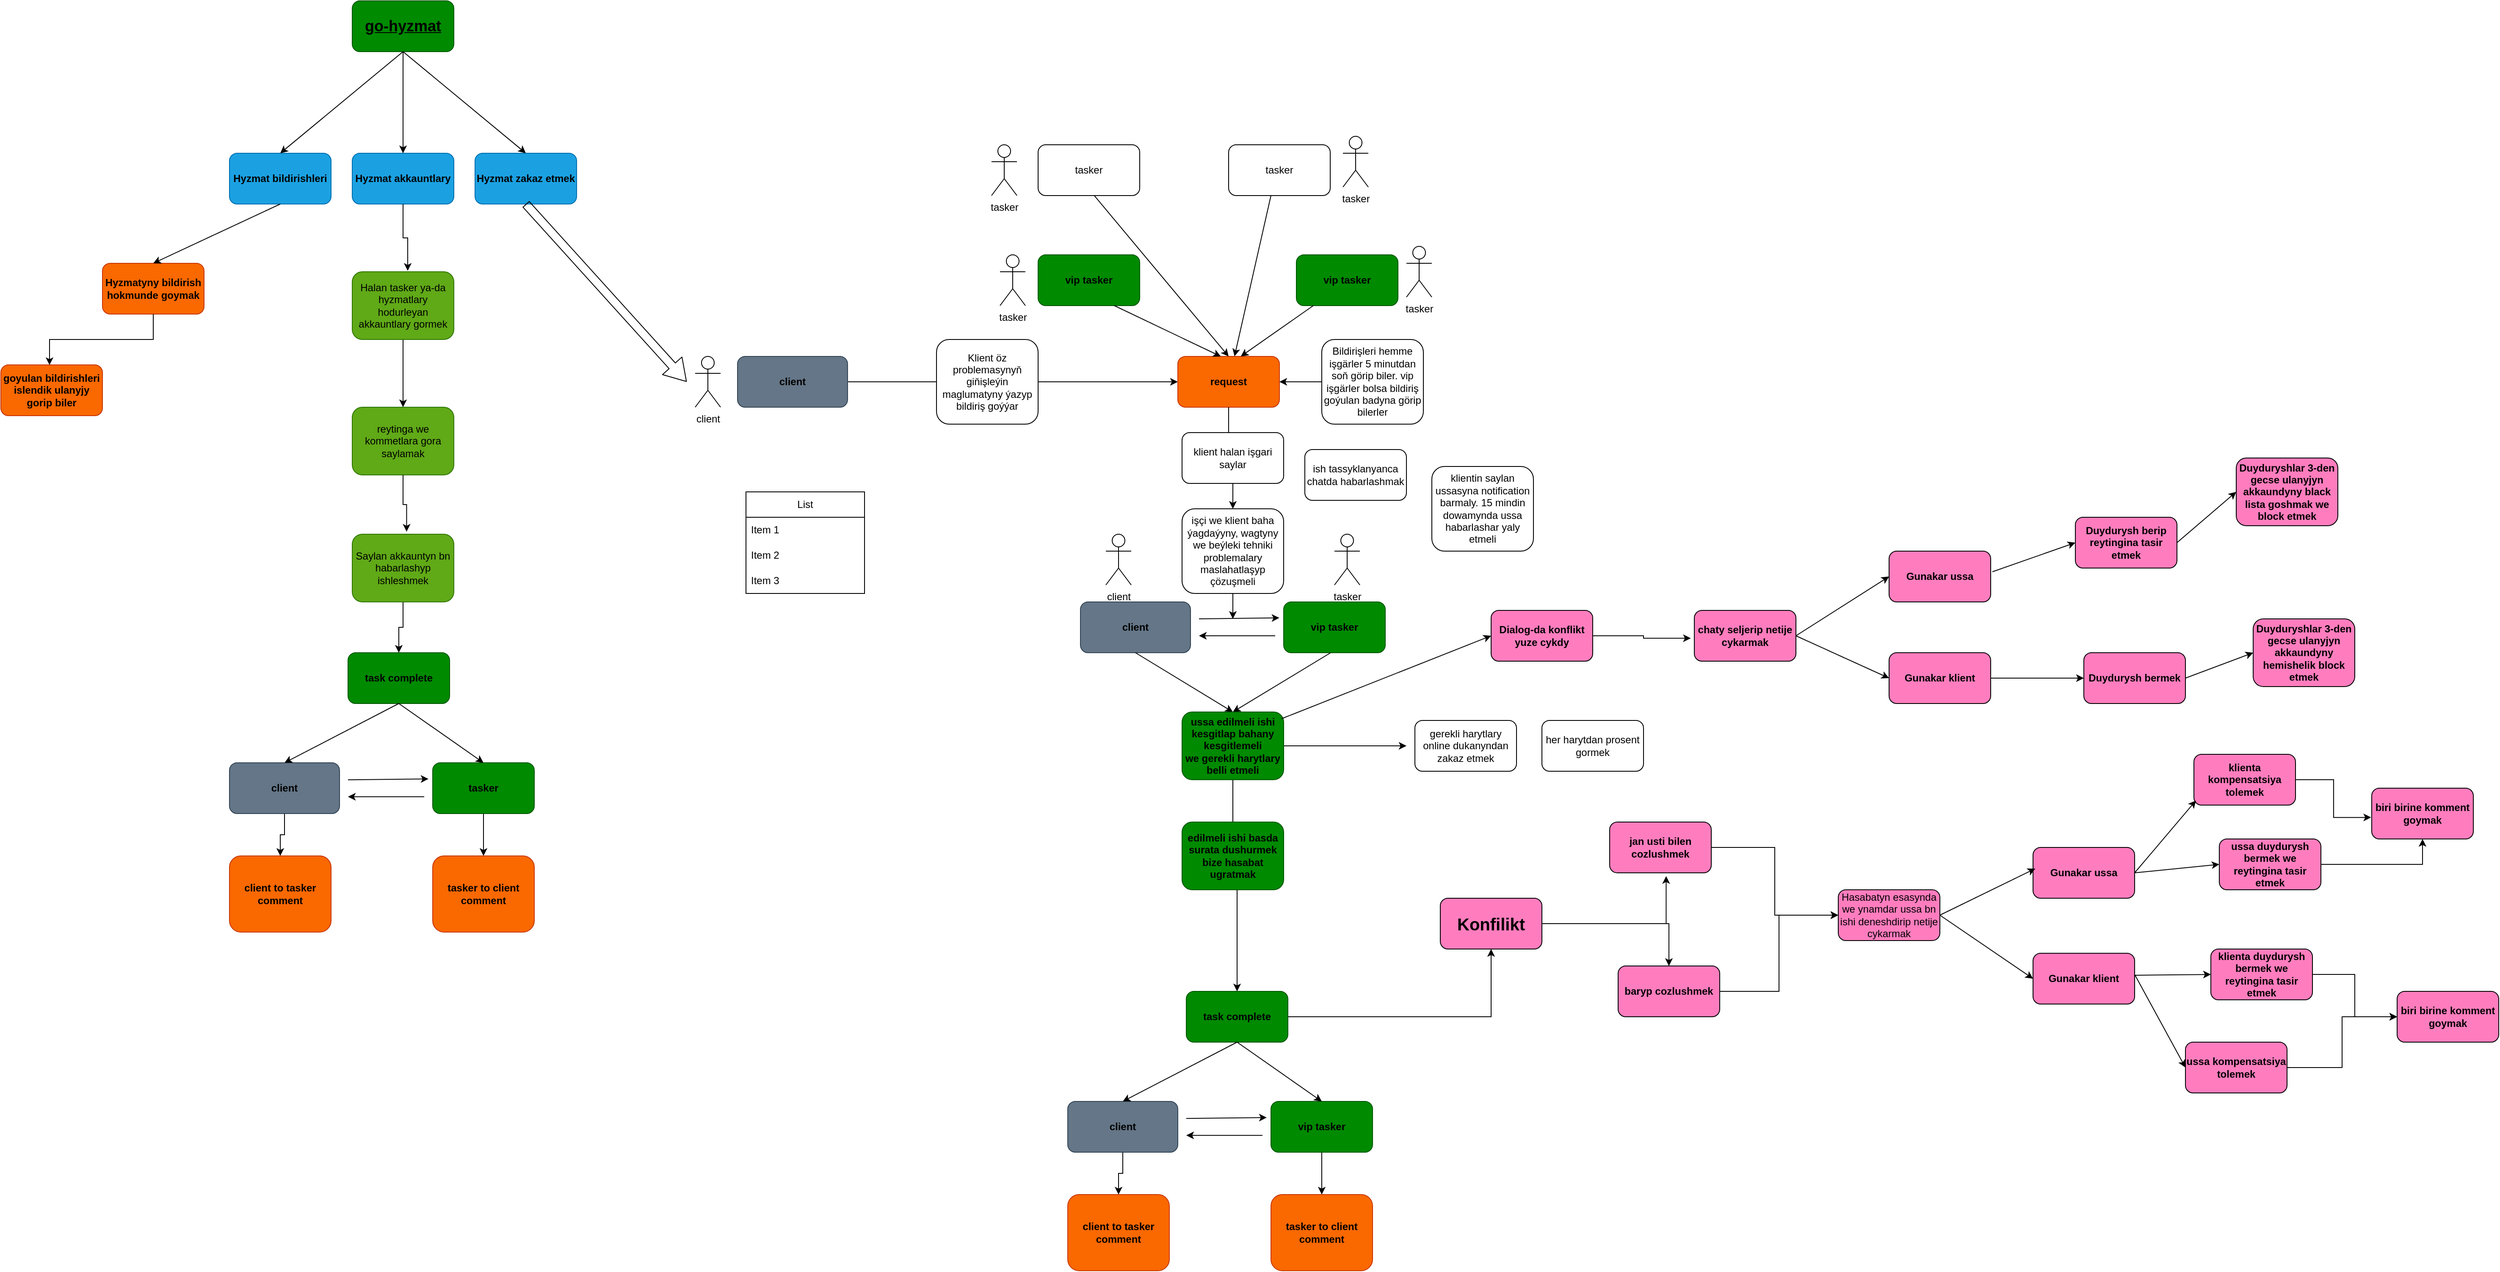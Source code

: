 <mxfile version="22.1.3" type="github">
  <diagram name="Page-1" id="2YBvvXClWsGukQMizWep">
    <mxGraphModel dx="3387" dy="1992" grid="1" gridSize="10" guides="1" tooltips="1" connect="1" arrows="1" fold="1" page="1" pageScale="1" pageWidth="850" pageHeight="1100" math="0" shadow="0">
      <root>
        <mxCell id="0" />
        <mxCell id="1" parent="0" />
        <mxCell id="JjVucMFV8raFjN2I7-2m-4" style="edgeStyle=orthogonalEdgeStyle;rounded=0;orthogonalLoop=1;jettySize=auto;html=1;entryX=0;entryY=0.5;entryDx=0;entryDy=0;" parent="1" source="JjVucMFV8raFjN2I7-2m-3" target="JjVucMFV8raFjN2I7-2m-5" edge="1">
          <mxGeometry relative="1" as="geometry">
            <mxPoint x="460" y="210" as="targetPoint" />
          </mxGeometry>
        </mxCell>
        <mxCell id="JjVucMFV8raFjN2I7-2m-3" value="&lt;font color=&quot;#000000&quot;&gt;&lt;b&gt;client&lt;/b&gt;&lt;/font&gt;" style="rounded=1;whiteSpace=wrap;html=1;fillColor=#647687;strokeColor=#314354;fontColor=#ffffff;" parent="1" vertex="1">
          <mxGeometry x="-50" y="180" width="130" height="60" as="geometry" />
        </mxCell>
        <mxCell id="JjVucMFV8raFjN2I7-2m-5" value="&lt;b&gt;request&lt;/b&gt;" style="rounded=1;whiteSpace=wrap;html=1;fillColor=#fa6800;fontColor=#000000;strokeColor=#C73500;" parent="1" vertex="1">
          <mxGeometry x="470" y="180" width="120" height="60" as="geometry" />
        </mxCell>
        <mxCell id="JjVucMFV8raFjN2I7-2m-6" value="&lt;b&gt;&lt;font color=&quot;#000000&quot;&gt;vip tasker&lt;/font&gt;&lt;/b&gt;" style="rounded=1;whiteSpace=wrap;html=1;fillColor=#008a00;fontColor=#ffffff;strokeColor=#005700;" parent="1" vertex="1">
          <mxGeometry x="305" y="60" width="120" height="60" as="geometry" />
        </mxCell>
        <mxCell id="JjVucMFV8raFjN2I7-2m-8" value="" style="endArrow=classic;html=1;rounded=0;exitX=0.75;exitY=1;exitDx=0;exitDy=0;entryX=0.423;entryY=0;entryDx=0;entryDy=0;entryPerimeter=0;" parent="1" source="JjVucMFV8raFjN2I7-2m-6" target="JjVucMFV8raFjN2I7-2m-5" edge="1">
          <mxGeometry width="50" height="50" relative="1" as="geometry">
            <mxPoint x="500" y="200" as="sourcePoint" />
            <mxPoint x="550" y="150" as="targetPoint" />
          </mxGeometry>
        </mxCell>
        <mxCell id="JjVucMFV8raFjN2I7-2m-9" value="tasker" style="rounded=1;whiteSpace=wrap;html=1;" parent="1" vertex="1">
          <mxGeometry x="305" y="-70" width="120" height="60" as="geometry" />
        </mxCell>
        <mxCell id="JjVucMFV8raFjN2I7-2m-10" value="&lt;font color=&quot;#000000&quot;&gt;&lt;b&gt;vip tasker&lt;/b&gt;&lt;/font&gt;" style="rounded=1;whiteSpace=wrap;html=1;fillColor=#008a00;fontColor=#ffffff;strokeColor=#005700;" parent="1" vertex="1">
          <mxGeometry x="610" y="60" width="120" height="60" as="geometry" />
        </mxCell>
        <mxCell id="JjVucMFV8raFjN2I7-2m-12" value="" style="endArrow=classic;html=1;rounded=0;exitX=0.75;exitY=1;exitDx=0;exitDy=0;entryX=0.62;entryY=0;entryDx=0;entryDy=0;entryPerimeter=0;" parent="1" target="JjVucMFV8raFjN2I7-2m-5" edge="1">
          <mxGeometry width="50" height="50" relative="1" as="geometry">
            <mxPoint x="630" y="120" as="sourcePoint" />
            <mxPoint x="757" y="177" as="targetPoint" />
          </mxGeometry>
        </mxCell>
        <mxCell id="JjVucMFV8raFjN2I7-2m-13" value="" style="endArrow=classic;html=1;rounded=0;exitX=0.556;exitY=1.008;exitDx=0;exitDy=0;entryX=0.5;entryY=0;entryDx=0;entryDy=0;exitPerimeter=0;" parent="1" source="JjVucMFV8raFjN2I7-2m-9" target="JjVucMFV8raFjN2I7-2m-5" edge="1">
          <mxGeometry width="50" height="50" relative="1" as="geometry">
            <mxPoint x="343" y="3" as="sourcePoint" />
            <mxPoint x="470" y="60" as="targetPoint" />
          </mxGeometry>
        </mxCell>
        <mxCell id="JjVucMFV8raFjN2I7-2m-14" value="tasker" style="rounded=1;whiteSpace=wrap;html=1;" parent="1" vertex="1">
          <mxGeometry x="530" y="-70" width="120" height="60" as="geometry" />
        </mxCell>
        <mxCell id="JjVucMFV8raFjN2I7-2m-15" value="" style="endArrow=classic;html=1;rounded=0;entryX=0.558;entryY=-0.002;entryDx=0;entryDy=0;entryPerimeter=0;" parent="1" target="JjVucMFV8raFjN2I7-2m-5" edge="1">
          <mxGeometry width="50" height="50" relative="1" as="geometry">
            <mxPoint x="580" y="-10" as="sourcePoint" />
            <mxPoint x="609" y="170" as="targetPoint" />
          </mxGeometry>
        </mxCell>
        <mxCell id="JjVucMFV8raFjN2I7-2m-16" value="&lt;font color=&quot;#000000&quot;&gt;&lt;b&gt;vip tasker&lt;/b&gt;&lt;/font&gt;" style="rounded=1;whiteSpace=wrap;html=1;fillColor=#008a00;fontColor=#ffffff;strokeColor=#005700;" parent="1" vertex="1">
          <mxGeometry x="595" y="470" width="120" height="60" as="geometry" />
        </mxCell>
        <mxCell id="JjVucMFV8raFjN2I7-2m-17" value="&lt;font color=&quot;#000000&quot;&gt;&lt;b&gt;client&lt;/b&gt;&lt;/font&gt;" style="rounded=1;whiteSpace=wrap;html=1;fillColor=#647687;strokeColor=#314354;fontColor=#ffffff;" parent="1" vertex="1">
          <mxGeometry x="355" y="470" width="130" height="60" as="geometry" />
        </mxCell>
        <mxCell id="JjVucMFV8raFjN2I7-2m-21" value="" style="endArrow=classic;html=1;rounded=0;entryX=-0.042;entryY=0.314;entryDx=0;entryDy=0;entryPerimeter=0;" parent="1" target="JjVucMFV8raFjN2I7-2m-16" edge="1">
          <mxGeometry width="50" height="50" relative="1" as="geometry">
            <mxPoint x="495" y="490" as="sourcePoint" />
            <mxPoint x="545" y="440" as="targetPoint" />
          </mxGeometry>
        </mxCell>
        <mxCell id="JjVucMFV8raFjN2I7-2m-23" value="" style="endArrow=classic;html=1;rounded=0;" parent="1" edge="1">
          <mxGeometry width="50" height="50" relative="1" as="geometry">
            <mxPoint x="585" y="510" as="sourcePoint" />
            <mxPoint x="495" y="510" as="targetPoint" />
          </mxGeometry>
        </mxCell>
        <mxCell id="JjVucMFV8raFjN2I7-2m-118" style="edgeStyle=orthogonalEdgeStyle;rounded=0;orthogonalLoop=1;jettySize=auto;html=1;entryX=0.5;entryY=1;entryDx=0;entryDy=0;" parent="1" source="JjVucMFV8raFjN2I7-2m-26" target="JjVucMFV8raFjN2I7-2m-114" edge="1">
          <mxGeometry relative="1" as="geometry" />
        </mxCell>
        <mxCell id="JjVucMFV8raFjN2I7-2m-26" value="&lt;b&gt;&lt;font color=&quot;#000000&quot;&gt;task complete&lt;/font&gt;&lt;/b&gt;" style="rounded=1;whiteSpace=wrap;html=1;fillColor=#008a00;fontColor=#ffffff;strokeColor=#005700;" parent="1" vertex="1">
          <mxGeometry x="480" y="930" width="120" height="60" as="geometry" />
        </mxCell>
        <mxCell id="JjVucMFV8raFjN2I7-2m-28" value="" style="endArrow=classic;html=1;rounded=0;exitX=0.5;exitY=1;exitDx=0;exitDy=0;entryX=0.5;entryY=0;entryDx=0;entryDy=0;" parent="1" source="JjVucMFV8raFjN2I7-2m-17" target="JjVucMFV8raFjN2I7-2m-53" edge="1">
          <mxGeometry width="50" height="50" relative="1" as="geometry">
            <mxPoint x="445" y="600" as="sourcePoint" />
            <mxPoint x="495" y="550" as="targetPoint" />
          </mxGeometry>
        </mxCell>
        <mxCell id="JjVucMFV8raFjN2I7-2m-29" value="" style="endArrow=classic;html=1;rounded=0;exitX=0.535;exitY=1.055;exitDx=0;exitDy=0;exitPerimeter=0;entryX=0.5;entryY=0;entryDx=0;entryDy=0;" parent="1" target="JjVucMFV8raFjN2I7-2m-53" edge="1">
          <mxGeometry width="50" height="50" relative="1" as="geometry">
            <mxPoint x="650.5" y="530" as="sourcePoint" />
            <mxPoint x="545" y="600" as="targetPoint" />
          </mxGeometry>
        </mxCell>
        <mxCell id="JjVucMFV8raFjN2I7-2m-37" style="edgeStyle=orthogonalEdgeStyle;rounded=0;orthogonalLoop=1;jettySize=auto;html=1;" parent="1" source="JjVucMFV8raFjN2I7-2m-31" target="JjVucMFV8raFjN2I7-2m-36" edge="1">
          <mxGeometry relative="1" as="geometry" />
        </mxCell>
        <mxCell id="JjVucMFV8raFjN2I7-2m-31" value="&lt;font color=&quot;#000000&quot;&gt;&lt;b&gt;vip tasker&lt;/b&gt;&lt;/font&gt;" style="rounded=1;whiteSpace=wrap;html=1;fillColor=#008a00;fontColor=#ffffff;strokeColor=#005700;" parent="1" vertex="1">
          <mxGeometry x="580" y="1060" width="120" height="60" as="geometry" />
        </mxCell>
        <mxCell id="JjVucMFV8raFjN2I7-2m-42" style="edgeStyle=orthogonalEdgeStyle;rounded=0;orthogonalLoop=1;jettySize=auto;html=1;entryX=0.5;entryY=0;entryDx=0;entryDy=0;" parent="1" source="JjVucMFV8raFjN2I7-2m-32" target="JjVucMFV8raFjN2I7-2m-35" edge="1">
          <mxGeometry relative="1" as="geometry" />
        </mxCell>
        <mxCell id="JjVucMFV8raFjN2I7-2m-32" value="&lt;font color=&quot;#000000&quot;&gt;&lt;b&gt;client&lt;/b&gt;&lt;/font&gt;" style="rounded=1;whiteSpace=wrap;html=1;fillColor=#647687;strokeColor=#314354;fontColor=#ffffff;" parent="1" vertex="1">
          <mxGeometry x="340" y="1060" width="130" height="60" as="geometry" />
        </mxCell>
        <mxCell id="JjVucMFV8raFjN2I7-2m-33" value="" style="endArrow=classic;html=1;rounded=0;entryX=-0.042;entryY=0.314;entryDx=0;entryDy=0;entryPerimeter=0;" parent="1" edge="1">
          <mxGeometry width="50" height="50" relative="1" as="geometry">
            <mxPoint x="480" y="1080.08" as="sourcePoint" />
            <mxPoint x="575" y="1079.08" as="targetPoint" />
          </mxGeometry>
        </mxCell>
        <mxCell id="JjVucMFV8raFjN2I7-2m-34" value="" style="endArrow=classic;html=1;rounded=0;" parent="1" edge="1">
          <mxGeometry width="50" height="50" relative="1" as="geometry">
            <mxPoint x="570" y="1100.08" as="sourcePoint" />
            <mxPoint x="480" y="1100.08" as="targetPoint" />
          </mxGeometry>
        </mxCell>
        <mxCell id="JjVucMFV8raFjN2I7-2m-35" value="&lt;b&gt;client to tasker comment&lt;/b&gt;" style="rounded=1;whiteSpace=wrap;html=1;fillColor=#fa6800;fontColor=#000000;strokeColor=#C73500;" parent="1" vertex="1">
          <mxGeometry x="340" y="1170" width="120" height="90" as="geometry" />
        </mxCell>
        <mxCell id="JjVucMFV8raFjN2I7-2m-36" value="&lt;b&gt;tasker to client comment&lt;/b&gt;" style="rounded=1;whiteSpace=wrap;html=1;fillColor=#fa6800;fontColor=#000000;strokeColor=#C73500;" parent="1" vertex="1">
          <mxGeometry x="580" y="1170" width="120" height="90" as="geometry" />
        </mxCell>
        <mxCell id="JjVucMFV8raFjN2I7-2m-43" value="" style="endArrow=classic;html=1;rounded=0;exitX=0.5;exitY=1;exitDx=0;exitDy=0;entryX=0.5;entryY=0;entryDx=0;entryDy=0;" parent="1" source="JjVucMFV8raFjN2I7-2m-26" target="JjVucMFV8raFjN2I7-2m-31" edge="1">
          <mxGeometry width="50" height="50" relative="1" as="geometry">
            <mxPoint x="590" y="970" as="sourcePoint" />
            <mxPoint x="640" y="920" as="targetPoint" />
          </mxGeometry>
        </mxCell>
        <mxCell id="JjVucMFV8raFjN2I7-2m-44" value="" style="endArrow=classic;html=1;rounded=0;exitX=0.5;exitY=1;exitDx=0;exitDy=0;entryX=0.5;entryY=0;entryDx=0;entryDy=0;" parent="1" target="JjVucMFV8raFjN2I7-2m-32" edge="1">
          <mxGeometry width="50" height="50" relative="1" as="geometry">
            <mxPoint x="540" y="990" as="sourcePoint" />
            <mxPoint x="640" y="1060" as="targetPoint" />
          </mxGeometry>
        </mxCell>
        <mxCell id="JjVucMFV8raFjN2I7-2m-46" value="Klient öz problemasynyň giňişleýin maglumatyny ýazyp bildiriş goýýar" style="rounded=1;whiteSpace=wrap;html=1;" parent="1" vertex="1">
          <mxGeometry x="185" y="160" width="120" height="100" as="geometry" />
        </mxCell>
        <mxCell id="JjVucMFV8raFjN2I7-2m-48" style="edgeStyle=orthogonalEdgeStyle;rounded=0;orthogonalLoop=1;jettySize=auto;html=1;" parent="1" source="JjVucMFV8raFjN2I7-2m-47" target="JjVucMFV8raFjN2I7-2m-5" edge="1">
          <mxGeometry relative="1" as="geometry" />
        </mxCell>
        <mxCell id="JjVucMFV8raFjN2I7-2m-47" value="Bildirişleri hemme işgärler 5 minutdan soň görip biler. vip işgärler bolsa bildiriş goýulan badyna görip bilerler" style="rounded=1;whiteSpace=wrap;html=1;" parent="1" vertex="1">
          <mxGeometry x="640" y="160" width="120" height="100" as="geometry" />
        </mxCell>
        <mxCell id="JjVucMFV8raFjN2I7-2m-50" value="" style="edgeStyle=orthogonalEdgeStyle;rounded=0;orthogonalLoop=1;jettySize=auto;html=1;" parent="1" source="JjVucMFV8raFjN2I7-2m-5" target="JjVucMFV8raFjN2I7-2m-49" edge="1">
          <mxGeometry relative="1" as="geometry">
            <mxPoint x="530" y="380" as="targetPoint" />
            <mxPoint x="530" y="240" as="sourcePoint" />
          </mxGeometry>
        </mxCell>
        <mxCell id="JjVucMFV8raFjN2I7-2m-51" style="edgeStyle=orthogonalEdgeStyle;rounded=0;orthogonalLoop=1;jettySize=auto;html=1;" parent="1" source="JjVucMFV8raFjN2I7-2m-49" edge="1">
          <mxGeometry relative="1" as="geometry">
            <mxPoint x="535" y="490" as="targetPoint" />
          </mxGeometry>
        </mxCell>
        <mxCell id="JjVucMFV8raFjN2I7-2m-49" value="işçi we klient baha ýagdaýyny, wagtyny we beýleki tehniki problemalary maslahatlaşyp çözuşmeli" style="rounded=1;whiteSpace=wrap;html=1;" parent="1" vertex="1">
          <mxGeometry x="475" y="360" width="120" height="100" as="geometry" />
        </mxCell>
        <mxCell id="JjVucMFV8raFjN2I7-2m-52" value="klient halan işgari saylar" style="rounded=1;whiteSpace=wrap;html=1;" parent="1" vertex="1">
          <mxGeometry x="475" y="270" width="120" height="60" as="geometry" />
        </mxCell>
        <mxCell id="JjVucMFV8raFjN2I7-2m-54" style="edgeStyle=orthogonalEdgeStyle;rounded=0;orthogonalLoop=1;jettySize=auto;html=1;" parent="1" source="JjVucMFV8raFjN2I7-2m-53" edge="1">
          <mxGeometry relative="1" as="geometry">
            <mxPoint x="740" y="640" as="targetPoint" />
          </mxGeometry>
        </mxCell>
        <mxCell id="JjVucMFV8raFjN2I7-2m-60" style="edgeStyle=orthogonalEdgeStyle;rounded=0;orthogonalLoop=1;jettySize=auto;html=1;entryX=0.5;entryY=0;entryDx=0;entryDy=0;" parent="1" source="JjVucMFV8raFjN2I7-2m-53" target="JjVucMFV8raFjN2I7-2m-26" edge="1">
          <mxGeometry relative="1" as="geometry" />
        </mxCell>
        <mxCell id="JjVucMFV8raFjN2I7-2m-53" value="&lt;b&gt;&lt;font color=&quot;#000000&quot;&gt;ussa edilmeli ishi kesgitlap bahany kesgitlemeli&lt;br&gt;we gerekli harytlary belli etmeli&lt;br&gt;&lt;/font&gt;&lt;/b&gt;" style="rounded=1;whiteSpace=wrap;html=1;fillColor=#008a00;fontColor=#ffffff;strokeColor=#005700;" parent="1" vertex="1">
          <mxGeometry x="475" y="600" width="120" height="80" as="geometry" />
        </mxCell>
        <mxCell id="JjVucMFV8raFjN2I7-2m-55" value="gerekli harytlary online dukanyndan zakaz etmek" style="rounded=1;whiteSpace=wrap;html=1;" parent="1" vertex="1">
          <mxGeometry x="750" y="610" width="120" height="60" as="geometry" />
        </mxCell>
        <mxCell id="JjVucMFV8raFjN2I7-2m-56" value="her harytdan prosent gormek" style="rounded=1;whiteSpace=wrap;html=1;" parent="1" vertex="1">
          <mxGeometry x="900" y="610" width="120" height="60" as="geometry" />
        </mxCell>
        <mxCell id="JjVucMFV8raFjN2I7-2m-58" style="edgeStyle=orthogonalEdgeStyle;rounded=0;orthogonalLoop=1;jettySize=auto;html=1;exitX=0.5;exitY=1;exitDx=0;exitDy=0;" parent="1" source="JjVucMFV8raFjN2I7-2m-57" edge="1">
          <mxGeometry relative="1" as="geometry">
            <mxPoint x="830.286" y="410" as="targetPoint" />
          </mxGeometry>
        </mxCell>
        <mxCell id="JjVucMFV8raFjN2I7-2m-57" value="klientin saylan ussasyna notification barmaly. 15 mindin dowamynda ussa habarlashar yaly etmeli" style="rounded=1;whiteSpace=wrap;html=1;" parent="1" vertex="1">
          <mxGeometry x="770" y="310" width="120" height="100" as="geometry" />
        </mxCell>
        <mxCell id="JjVucMFV8raFjN2I7-2m-59" value="ish tassyklanyanca chatda habarlashmak" style="rounded=1;whiteSpace=wrap;html=1;" parent="1" vertex="1">
          <mxGeometry x="620" y="290" width="120" height="60" as="geometry" />
        </mxCell>
        <mxCell id="JjVucMFV8raFjN2I7-2m-62" value="tasker" style="shape=umlActor;verticalLabelPosition=bottom;verticalAlign=top;html=1;outlineConnect=0;" parent="1" vertex="1">
          <mxGeometry x="250" y="-70" width="30" height="60" as="geometry" />
        </mxCell>
        <mxCell id="JjVucMFV8raFjN2I7-2m-65" value="tasker" style="shape=umlActor;verticalLabelPosition=bottom;verticalAlign=top;html=1;outlineConnect=0;" parent="1" vertex="1">
          <mxGeometry x="665" y="-80" width="30" height="60" as="geometry" />
        </mxCell>
        <mxCell id="JjVucMFV8raFjN2I7-2m-66" value="tasker" style="shape=umlActor;verticalLabelPosition=bottom;verticalAlign=top;html=1;outlineConnect=0;" parent="1" vertex="1">
          <mxGeometry x="740" y="50" width="30" height="60" as="geometry" />
        </mxCell>
        <mxCell id="JjVucMFV8raFjN2I7-2m-67" value="tasker" style="shape=umlActor;verticalLabelPosition=bottom;verticalAlign=top;html=1;outlineConnect=0;" parent="1" vertex="1">
          <mxGeometry x="260" y="60" width="30" height="60" as="geometry" />
        </mxCell>
        <mxCell id="JjVucMFV8raFjN2I7-2m-68" value="client" style="shape=umlActor;verticalLabelPosition=bottom;verticalAlign=top;html=1;outlineConnect=0;" parent="1" vertex="1">
          <mxGeometry x="-100" y="180" width="30" height="60" as="geometry" />
        </mxCell>
        <mxCell id="JjVucMFV8raFjN2I7-2m-69" value="client" style="shape=umlActor;verticalLabelPosition=bottom;verticalAlign=top;html=1;outlineConnect=0;" parent="1" vertex="1">
          <mxGeometry x="385" y="390" width="30" height="60" as="geometry" />
        </mxCell>
        <mxCell id="JjVucMFV8raFjN2I7-2m-70" value="tasker" style="shape=umlActor;verticalLabelPosition=bottom;verticalAlign=top;html=1;outlineConnect=0;" parent="1" vertex="1">
          <mxGeometry x="655" y="390" width="30" height="60" as="geometry" />
        </mxCell>
        <mxCell id="JjVucMFV8raFjN2I7-2m-73" value="List" style="swimlane;fontStyle=0;childLayout=stackLayout;horizontal=1;startSize=30;horizontalStack=0;resizeParent=1;resizeParentMax=0;resizeLast=0;collapsible=1;marginBottom=0;whiteSpace=wrap;html=1;" parent="1" vertex="1">
          <mxGeometry x="-40" y="340" width="140" height="120" as="geometry">
            <mxRectangle x="-40" y="340" width="60" height="30" as="alternateBounds" />
          </mxGeometry>
        </mxCell>
        <mxCell id="JjVucMFV8raFjN2I7-2m-74" value="Item 1" style="text;strokeColor=none;fillColor=none;align=left;verticalAlign=middle;spacingLeft=4;spacingRight=4;overflow=hidden;points=[[0,0.5],[1,0.5]];portConstraint=eastwest;rotatable=0;whiteSpace=wrap;html=1;" parent="JjVucMFV8raFjN2I7-2m-73" vertex="1">
          <mxGeometry y="30" width="140" height="30" as="geometry" />
        </mxCell>
        <mxCell id="JjVucMFV8raFjN2I7-2m-75" value="Item 2" style="text;strokeColor=none;fillColor=none;align=left;verticalAlign=middle;spacingLeft=4;spacingRight=4;overflow=hidden;points=[[0,0.5],[1,0.5]];portConstraint=eastwest;rotatable=0;whiteSpace=wrap;html=1;" parent="JjVucMFV8raFjN2I7-2m-73" vertex="1">
          <mxGeometry y="60" width="140" height="30" as="geometry" />
        </mxCell>
        <mxCell id="JjVucMFV8raFjN2I7-2m-76" value="Item 3" style="text;strokeColor=none;fillColor=none;align=left;verticalAlign=middle;spacingLeft=4;spacingRight=4;overflow=hidden;points=[[0,0.5],[1,0.5]];portConstraint=eastwest;rotatable=0;whiteSpace=wrap;html=1;" parent="JjVucMFV8raFjN2I7-2m-73" vertex="1">
          <mxGeometry y="90" width="140" height="30" as="geometry" />
        </mxCell>
        <mxCell id="JjVucMFV8raFjN2I7-2m-82" value="&lt;b&gt;&lt;font color=&quot;#000000&quot;&gt;Hyzmat bildirishleri&lt;/font&gt;&lt;/b&gt;" style="rounded=1;whiteSpace=wrap;html=1;fillColor=#1ba1e2;strokeColor=#006EAF;fontColor=#ffffff;" parent="1" vertex="1">
          <mxGeometry x="-650" y="-60" width="120" height="60" as="geometry" />
        </mxCell>
        <mxCell id="JjVucMFV8raFjN2I7-2m-83" value="&lt;b&gt;&lt;font color=&quot;#000000&quot;&gt;Hyzmat akkauntlary&lt;/font&gt;&lt;/b&gt;" style="rounded=1;whiteSpace=wrap;html=1;fillColor=#1ba1e2;strokeColor=#006EAF;fontColor=#ffffff;" parent="1" vertex="1">
          <mxGeometry x="-505" y="-60" width="120" height="60" as="geometry" />
        </mxCell>
        <mxCell id="JjVucMFV8raFjN2I7-2m-84" value="&lt;b&gt;&lt;font color=&quot;#000000&quot;&gt;Hyzmat zakaz etmek&lt;/font&gt;&lt;/b&gt;" style="rounded=1;whiteSpace=wrap;html=1;fillColor=#1ba1e2;strokeColor=#006EAF;fontColor=#ffffff;" parent="1" vertex="1">
          <mxGeometry x="-360" y="-60" width="120" height="60" as="geometry" />
        </mxCell>
        <mxCell id="JjVucMFV8raFjN2I7-2m-85" value="&lt;font size=&quot;1&quot; color=&quot;#000000&quot;&gt;&lt;b style=&quot;font-size: 18px;&quot;&gt;&lt;u&gt;go-hyzmat&lt;/u&gt;&lt;/b&gt;&lt;/font&gt;" style="rounded=1;whiteSpace=wrap;html=1;fillColor=#008a00;strokeColor=#005700;fontColor=#ffffff;" parent="1" vertex="1">
          <mxGeometry x="-505" y="-240" width="120" height="60" as="geometry" />
        </mxCell>
        <mxCell id="JjVucMFV8raFjN2I7-2m-86" value="" style="edgeStyle=none;orthogonalLoop=1;jettySize=auto;html=1;rounded=0;exitX=0.5;exitY=1;exitDx=0;exitDy=0;entryX=0.5;entryY=0;entryDx=0;entryDy=0;" parent="1" source="JjVucMFV8raFjN2I7-2m-85" target="JjVucMFV8raFjN2I7-2m-82" edge="1">
          <mxGeometry width="100" relative="1" as="geometry">
            <mxPoint x="-590" y="-160" as="sourcePoint" />
            <mxPoint x="-490" y="-160" as="targetPoint" />
            <Array as="points" />
          </mxGeometry>
        </mxCell>
        <mxCell id="JjVucMFV8raFjN2I7-2m-87" value="" style="edgeStyle=none;orthogonalLoop=1;jettySize=auto;html=1;rounded=0;exitX=0.5;exitY=1;exitDx=0;exitDy=0;entryX=0.5;entryY=0;entryDx=0;entryDy=0;" parent="1" source="JjVucMFV8raFjN2I7-2m-85" target="JjVucMFV8raFjN2I7-2m-83" edge="1">
          <mxGeometry width="100" relative="1" as="geometry">
            <mxPoint x="-435" y="-170" as="sourcePoint" />
            <mxPoint x="-580" y="-50" as="targetPoint" />
            <Array as="points" />
          </mxGeometry>
        </mxCell>
        <mxCell id="JjVucMFV8raFjN2I7-2m-88" value="" style="edgeStyle=none;orthogonalLoop=1;jettySize=auto;html=1;rounded=0;entryX=0.5;entryY=0;entryDx=0;entryDy=0;exitX=0.5;exitY=1;exitDx=0;exitDy=0;" parent="1" source="JjVucMFV8raFjN2I7-2m-85" target="JjVucMFV8raFjN2I7-2m-84" edge="1">
          <mxGeometry width="100" relative="1" as="geometry">
            <mxPoint x="-440" y="-180" as="sourcePoint" />
            <mxPoint x="-435" y="-50" as="targetPoint" />
            <Array as="points" />
          </mxGeometry>
        </mxCell>
        <mxCell id="JjVucMFV8raFjN2I7-2m-91" value="" style="edgeStyle=none;orthogonalLoop=1;jettySize=auto;html=1;shape=flexArrow;rounded=1;startSize=8;endSize=8;exitX=0.5;exitY=1;exitDx=0;exitDy=0;" parent="1" source="JjVucMFV8raFjN2I7-2m-84" edge="1">
          <mxGeometry width="100" relative="1" as="geometry">
            <mxPoint x="-290" y="110" as="sourcePoint" />
            <mxPoint x="-110" y="210" as="targetPoint" />
            <Array as="points" />
          </mxGeometry>
        </mxCell>
        <mxCell id="JjVucMFV8raFjN2I7-2m-96" style="edgeStyle=orthogonalEdgeStyle;rounded=0;orthogonalLoop=1;jettySize=auto;html=1;entryX=0.5;entryY=0;entryDx=0;entryDy=0;" parent="1" source="JjVucMFV8raFjN2I7-2m-92" target="JjVucMFV8raFjN2I7-2m-95" edge="1">
          <mxGeometry relative="1" as="geometry" />
        </mxCell>
        <mxCell id="JjVucMFV8raFjN2I7-2m-92" value="&lt;font color=&quot;#000000&quot;&gt;Halan tasker ya-da hyzmatlary hodurleyan akkauntlary gormek&lt;/font&gt;" style="rounded=1;whiteSpace=wrap;html=1;fillColor=#60a917;fontColor=#ffffff;strokeColor=#2D7600;" parent="1" vertex="1">
          <mxGeometry x="-505" y="80" width="120" height="80" as="geometry" />
        </mxCell>
        <mxCell id="JjVucMFV8raFjN2I7-2m-93" style="edgeStyle=orthogonalEdgeStyle;rounded=0;orthogonalLoop=1;jettySize=auto;html=1;entryX=0.546;entryY=-0.014;entryDx=0;entryDy=0;entryPerimeter=0;" parent="1" source="JjVucMFV8raFjN2I7-2m-83" target="JjVucMFV8raFjN2I7-2m-92" edge="1">
          <mxGeometry relative="1" as="geometry" />
        </mxCell>
        <mxCell id="JjVucMFV8raFjN2I7-2m-109" style="edgeStyle=orthogonalEdgeStyle;rounded=0;orthogonalLoop=1;jettySize=auto;html=1;entryX=0.5;entryY=0;entryDx=0;entryDy=0;" parent="1" source="JjVucMFV8raFjN2I7-2m-94" target="JjVucMFV8raFjN2I7-2m-98" edge="1">
          <mxGeometry relative="1" as="geometry" />
        </mxCell>
        <mxCell id="JjVucMFV8raFjN2I7-2m-94" value="&lt;font color=&quot;#000000&quot;&gt;Saylan akkauntyn bn habarlashyp ishleshmek&lt;/font&gt;" style="rounded=1;whiteSpace=wrap;html=1;fillColor=#60a917;fontColor=#ffffff;strokeColor=#2D7600;" parent="1" vertex="1">
          <mxGeometry x="-505" y="390" width="120" height="80" as="geometry" />
        </mxCell>
        <mxCell id="JjVucMFV8raFjN2I7-2m-95" value="&lt;font color=&quot;#000000&quot;&gt;reytinga we kommetlara gora saylamak&lt;/font&gt;" style="rounded=1;whiteSpace=wrap;html=1;fillColor=#60a917;fontColor=#ffffff;strokeColor=#2D7600;" parent="1" vertex="1">
          <mxGeometry x="-505" y="240" width="120" height="80" as="geometry" />
        </mxCell>
        <mxCell id="JjVucMFV8raFjN2I7-2m-97" style="edgeStyle=orthogonalEdgeStyle;rounded=0;orthogonalLoop=1;jettySize=auto;html=1;entryX=0.535;entryY=-0.037;entryDx=0;entryDy=0;entryPerimeter=0;" parent="1" source="JjVucMFV8raFjN2I7-2m-95" target="JjVucMFV8raFjN2I7-2m-94" edge="1">
          <mxGeometry relative="1" as="geometry" />
        </mxCell>
        <mxCell id="JjVucMFV8raFjN2I7-2m-98" value="&lt;b&gt;&lt;font color=&quot;#000000&quot;&gt;task complete&lt;/font&gt;&lt;/b&gt;" style="rounded=1;whiteSpace=wrap;html=1;fillColor=#008a00;fontColor=#ffffff;strokeColor=#005700;" parent="1" vertex="1">
          <mxGeometry x="-510" y="530" width="120" height="60" as="geometry" />
        </mxCell>
        <mxCell id="JjVucMFV8raFjN2I7-2m-99" style="edgeStyle=orthogonalEdgeStyle;rounded=0;orthogonalLoop=1;jettySize=auto;html=1;" parent="1" source="JjVucMFV8raFjN2I7-2m-100" target="JjVucMFV8raFjN2I7-2m-106" edge="1">
          <mxGeometry relative="1" as="geometry" />
        </mxCell>
        <mxCell id="JjVucMFV8raFjN2I7-2m-100" value="&lt;font color=&quot;#000000&quot;&gt;&lt;b&gt;tasker&lt;/b&gt;&lt;/font&gt;" style="rounded=1;whiteSpace=wrap;html=1;fillColor=#008a00;fontColor=#ffffff;strokeColor=#005700;" parent="1" vertex="1">
          <mxGeometry x="-410" y="660" width="120" height="60" as="geometry" />
        </mxCell>
        <mxCell id="JjVucMFV8raFjN2I7-2m-101" style="edgeStyle=orthogonalEdgeStyle;rounded=0;orthogonalLoop=1;jettySize=auto;html=1;entryX=0.5;entryY=0;entryDx=0;entryDy=0;" parent="1" source="JjVucMFV8raFjN2I7-2m-102" target="JjVucMFV8raFjN2I7-2m-105" edge="1">
          <mxGeometry relative="1" as="geometry" />
        </mxCell>
        <mxCell id="JjVucMFV8raFjN2I7-2m-102" value="&lt;font color=&quot;#000000&quot;&gt;&lt;b&gt;client&lt;/b&gt;&lt;/font&gt;" style="rounded=1;whiteSpace=wrap;html=1;fillColor=#647687;strokeColor=#314354;fontColor=#ffffff;" parent="1" vertex="1">
          <mxGeometry x="-650" y="660" width="130" height="60" as="geometry" />
        </mxCell>
        <mxCell id="JjVucMFV8raFjN2I7-2m-103" value="" style="endArrow=classic;html=1;rounded=0;entryX=-0.042;entryY=0.314;entryDx=0;entryDy=0;entryPerimeter=0;" parent="1" edge="1">
          <mxGeometry width="50" height="50" relative="1" as="geometry">
            <mxPoint x="-510" y="680.08" as="sourcePoint" />
            <mxPoint x="-415" y="679.08" as="targetPoint" />
          </mxGeometry>
        </mxCell>
        <mxCell id="JjVucMFV8raFjN2I7-2m-104" value="" style="endArrow=classic;html=1;rounded=0;" parent="1" edge="1">
          <mxGeometry width="50" height="50" relative="1" as="geometry">
            <mxPoint x="-420" y="700.08" as="sourcePoint" />
            <mxPoint x="-510" y="700.08" as="targetPoint" />
          </mxGeometry>
        </mxCell>
        <mxCell id="JjVucMFV8raFjN2I7-2m-105" value="&lt;b&gt;client to tasker comment&lt;/b&gt;" style="rounded=1;whiteSpace=wrap;html=1;fillColor=#fa6800;fontColor=#000000;strokeColor=#C73500;" parent="1" vertex="1">
          <mxGeometry x="-650" y="770" width="120" height="90" as="geometry" />
        </mxCell>
        <mxCell id="JjVucMFV8raFjN2I7-2m-106" value="&lt;b&gt;tasker to client comment&lt;/b&gt;" style="rounded=1;whiteSpace=wrap;html=1;fillColor=#fa6800;fontColor=#000000;strokeColor=#C73500;" parent="1" vertex="1">
          <mxGeometry x="-410" y="770" width="120" height="90" as="geometry" />
        </mxCell>
        <mxCell id="JjVucMFV8raFjN2I7-2m-107" value="" style="endArrow=classic;html=1;rounded=0;exitX=0.5;exitY=1;exitDx=0;exitDy=0;entryX=0.5;entryY=0;entryDx=0;entryDy=0;" parent="1" source="JjVucMFV8raFjN2I7-2m-98" target="JjVucMFV8raFjN2I7-2m-100" edge="1">
          <mxGeometry width="50" height="50" relative="1" as="geometry">
            <mxPoint x="-400" y="570" as="sourcePoint" />
            <mxPoint x="-350" y="520" as="targetPoint" />
          </mxGeometry>
        </mxCell>
        <mxCell id="JjVucMFV8raFjN2I7-2m-108" value="" style="endArrow=classic;html=1;rounded=0;exitX=0.5;exitY=1;exitDx=0;exitDy=0;entryX=0.5;entryY=0;entryDx=0;entryDy=0;" parent="1" target="JjVucMFV8raFjN2I7-2m-102" edge="1">
          <mxGeometry width="50" height="50" relative="1" as="geometry">
            <mxPoint x="-450" y="590" as="sourcePoint" />
            <mxPoint x="-350" y="660" as="targetPoint" />
          </mxGeometry>
        </mxCell>
        <mxCell id="JjVucMFV8raFjN2I7-2m-110" value="&lt;b&gt;&lt;font color=&quot;#000000&quot;&gt;Hyzmatyny bildirish hokmunde goymak&lt;/font&gt;&lt;/b&gt;" style="rounded=1;whiteSpace=wrap;html=1;fillColor=#fa6800;strokeColor=#C73500;fontColor=#000000;" parent="1" vertex="1">
          <mxGeometry x="-800" y="70" width="120" height="60" as="geometry" />
        </mxCell>
        <mxCell id="JjVucMFV8raFjN2I7-2m-111" value="" style="edgeStyle=none;orthogonalLoop=1;jettySize=auto;html=1;rounded=0;exitX=0.5;exitY=1;exitDx=0;exitDy=0;entryX=0.5;entryY=0;entryDx=0;entryDy=0;" parent="1" source="JjVucMFV8raFjN2I7-2m-82" target="JjVucMFV8raFjN2I7-2m-110" edge="1">
          <mxGeometry width="100" relative="1" as="geometry">
            <mxPoint x="-770" as="sourcePoint" />
            <mxPoint x="-670" as="targetPoint" />
            <Array as="points" />
          </mxGeometry>
        </mxCell>
        <mxCell id="JjVucMFV8raFjN2I7-2m-112" value="&lt;b&gt;&lt;font color=&quot;#000000&quot;&gt;goyulan bildirishleri islendik ulanyjy gorip biler&lt;/font&gt;&lt;/b&gt;" style="rounded=1;whiteSpace=wrap;html=1;fillColor=#fa6800;strokeColor=#C73500;fontColor=#000000;" parent="1" vertex="1">
          <mxGeometry x="-920" y="190" width="120" height="60" as="geometry" />
        </mxCell>
        <mxCell id="JjVucMFV8raFjN2I7-2m-113" style="edgeStyle=orthogonalEdgeStyle;rounded=0;orthogonalLoop=1;jettySize=auto;html=1;entryX=0.479;entryY=0.003;entryDx=0;entryDy=0;entryPerimeter=0;" parent="1" source="JjVucMFV8raFjN2I7-2m-110" target="JjVucMFV8raFjN2I7-2m-112" edge="1">
          <mxGeometry relative="1" as="geometry" />
        </mxCell>
        <mxCell id="JjVucMFV8raFjN2I7-2m-122" style="edgeStyle=orthogonalEdgeStyle;rounded=0;orthogonalLoop=1;jettySize=auto;html=1;" parent="1" source="JjVucMFV8raFjN2I7-2m-114" target="JjVucMFV8raFjN2I7-2m-121" edge="1">
          <mxGeometry relative="1" as="geometry" />
        </mxCell>
        <mxCell id="JjVucMFV8raFjN2I7-2m-114" value="&lt;b&gt;&lt;font style=&quot;font-size: 20px;&quot;&gt;Konfilikt&lt;/font&gt;&lt;/b&gt;" style="rounded=1;whiteSpace=wrap;html=1;fillColor=#FF7DBE;" parent="1" vertex="1">
          <mxGeometry x="780" y="820" width="120" height="60" as="geometry" />
        </mxCell>
        <mxCell id="JjVucMFV8raFjN2I7-2m-131" style="edgeStyle=orthogonalEdgeStyle;rounded=0;orthogonalLoop=1;jettySize=auto;html=1;entryX=0;entryY=0.5;entryDx=0;entryDy=0;" parent="1" source="JjVucMFV8raFjN2I7-2m-119" target="JjVucMFV8raFjN2I7-2m-129" edge="1">
          <mxGeometry relative="1" as="geometry" />
        </mxCell>
        <mxCell id="JjVucMFV8raFjN2I7-2m-119" value="&lt;b&gt;&lt;font style=&quot;font-size: 12px;&quot;&gt;jan usti bilen cozlushmek&lt;/font&gt;&lt;/b&gt;" style="rounded=1;whiteSpace=wrap;html=1;fillColor=#FF7DBE;" parent="1" vertex="1">
          <mxGeometry x="980" y="730" width="120" height="60" as="geometry" />
        </mxCell>
        <mxCell id="JjVucMFV8raFjN2I7-2m-120" style="edgeStyle=orthogonalEdgeStyle;rounded=0;orthogonalLoop=1;jettySize=auto;html=1;entryX=0.556;entryY=1.064;entryDx=0;entryDy=0;entryPerimeter=0;" parent="1" source="JjVucMFV8raFjN2I7-2m-114" target="JjVucMFV8raFjN2I7-2m-119" edge="1">
          <mxGeometry relative="1" as="geometry" />
        </mxCell>
        <mxCell id="JjVucMFV8raFjN2I7-2m-132" style="edgeStyle=orthogonalEdgeStyle;rounded=0;orthogonalLoop=1;jettySize=auto;html=1;entryX=0;entryY=0.5;entryDx=0;entryDy=0;" parent="1" source="JjVucMFV8raFjN2I7-2m-121" target="JjVucMFV8raFjN2I7-2m-129" edge="1">
          <mxGeometry relative="1" as="geometry" />
        </mxCell>
        <mxCell id="JjVucMFV8raFjN2I7-2m-121" value="&lt;b&gt;&lt;font style=&quot;font-size: 12px;&quot;&gt;baryp cozlushmek&lt;/font&gt;&lt;/b&gt;" style="rounded=1;whiteSpace=wrap;html=1;fillColor=#FF7DBE;" parent="1" vertex="1">
          <mxGeometry x="990" y="900" width="120" height="60" as="geometry" />
        </mxCell>
        <mxCell id="JjVucMFV8raFjN2I7-2m-123" value="&lt;b&gt;&lt;font style=&quot;font-size: 12px;&quot;&gt;Gunakar ussa&lt;/font&gt;&lt;/b&gt;" style="rounded=1;whiteSpace=wrap;html=1;fillColor=#FF7DBE;" parent="1" vertex="1">
          <mxGeometry x="1480" y="760" width="120" height="60" as="geometry" />
        </mxCell>
        <mxCell id="JjVucMFV8raFjN2I7-2m-124" value="&lt;b&gt;&lt;font style=&quot;font-size: 12px;&quot;&gt;Gunakar klient&lt;/font&gt;&lt;/b&gt;" style="rounded=1;whiteSpace=wrap;html=1;fillColor=#FF7DBE;" parent="1" vertex="1">
          <mxGeometry x="1480" y="885" width="120" height="60" as="geometry" />
        </mxCell>
        <mxCell id="JjVucMFV8raFjN2I7-2m-125" value="&lt;b&gt;&lt;font style=&quot;font-size: 12px;&quot;&gt;klienta kompensatsiya tolemek&lt;/font&gt;&lt;/b&gt;" style="rounded=1;whiteSpace=wrap;html=1;fillColor=#FF7DBE;" parent="1" vertex="1">
          <mxGeometry x="1670" y="650" width="120" height="60" as="geometry" />
        </mxCell>
        <mxCell id="WTvlvGVMSnrdSzxqH13F-11" style="edgeStyle=orthogonalEdgeStyle;rounded=0;orthogonalLoop=1;jettySize=auto;html=1;" edge="1" parent="1" source="JjVucMFV8raFjN2I7-2m-126" target="WTvlvGVMSnrdSzxqH13F-9">
          <mxGeometry relative="1" as="geometry" />
        </mxCell>
        <mxCell id="JjVucMFV8raFjN2I7-2m-126" value="&lt;b&gt;&lt;font style=&quot;font-size: 12px;&quot;&gt;ussa kompensatsiya tolemek&lt;/font&gt;&lt;/b&gt;" style="rounded=1;whiteSpace=wrap;html=1;fillColor=#FF7DBE;" parent="1" vertex="1">
          <mxGeometry x="1660" y="990" width="120" height="60" as="geometry" />
        </mxCell>
        <mxCell id="JjVucMFV8raFjN2I7-2m-127" value="&lt;b&gt;&lt;font color=&quot;#000000&quot;&gt;edilmeli ishi basda surata dushurmek&lt;br&gt;bize hasabat ugratmak&lt;br&gt;&lt;/font&gt;&lt;/b&gt;" style="rounded=1;whiteSpace=wrap;html=1;fillColor=#008a00;fontColor=#ffffff;strokeColor=#005700;" parent="1" vertex="1">
          <mxGeometry x="475" y="730" width="120" height="80" as="geometry" />
        </mxCell>
        <mxCell id="JjVucMFV8raFjN2I7-2m-129" value="Hasabatyn esasynda we ynamdar ussa bn ishi deneshdirip netije cykarmak" style="rounded=1;whiteSpace=wrap;html=1;fillColor=#FF7DBE;" parent="1" vertex="1">
          <mxGeometry x="1250" y="810" width="120" height="60" as="geometry" />
        </mxCell>
        <mxCell id="WTvlvGVMSnrdSzxqH13F-8" style="edgeStyle=orthogonalEdgeStyle;rounded=0;orthogonalLoop=1;jettySize=auto;html=1;entryX=0.5;entryY=1;entryDx=0;entryDy=0;" edge="1" parent="1" source="JjVucMFV8raFjN2I7-2m-133" target="WTvlvGVMSnrdSzxqH13F-6">
          <mxGeometry relative="1" as="geometry" />
        </mxCell>
        <mxCell id="JjVucMFV8raFjN2I7-2m-133" value="&lt;b&gt;&lt;font style=&quot;font-size: 12px;&quot;&gt;ussa duydurysh bermek we reytingina tasir etmek&lt;/font&gt;&lt;/b&gt;" style="rounded=1;whiteSpace=wrap;html=1;fillColor=#FF7DBE;" parent="1" vertex="1">
          <mxGeometry x="1700" y="750" width="120" height="60" as="geometry" />
        </mxCell>
        <mxCell id="JjVucMFV8raFjN2I7-2m-134" value="" style="edgeStyle=none;orthogonalLoop=1;jettySize=auto;html=1;rounded=0;exitX=1;exitY=0.5;exitDx=0;exitDy=0;entryX=0.02;entryY=0.91;entryDx=0;entryDy=0;entryPerimeter=0;" parent="1" source="JjVucMFV8raFjN2I7-2m-123" target="JjVucMFV8raFjN2I7-2m-125" edge="1">
          <mxGeometry width="100" relative="1" as="geometry">
            <mxPoint x="1580" y="710" as="sourcePoint" />
            <mxPoint x="1680" y="710" as="targetPoint" />
            <Array as="points" />
          </mxGeometry>
        </mxCell>
        <mxCell id="JjVucMFV8raFjN2I7-2m-135" value="" style="edgeStyle=none;orthogonalLoop=1;jettySize=auto;html=1;rounded=0;exitX=1;exitY=0.5;exitDx=0;exitDy=0;entryX=0;entryY=0.5;entryDx=0;entryDy=0;" parent="1" source="JjVucMFV8raFjN2I7-2m-123" target="JjVucMFV8raFjN2I7-2m-133" edge="1">
          <mxGeometry width="100" relative="1" as="geometry">
            <mxPoint x="1610" y="800" as="sourcePoint" />
            <mxPoint x="1682" y="715" as="targetPoint" />
            <Array as="points" />
          </mxGeometry>
        </mxCell>
        <mxCell id="WTvlvGVMSnrdSzxqH13F-10" style="edgeStyle=orthogonalEdgeStyle;rounded=0;orthogonalLoop=1;jettySize=auto;html=1;entryX=0;entryY=0.5;entryDx=0;entryDy=0;" edge="1" parent="1" source="JjVucMFV8raFjN2I7-2m-136" target="WTvlvGVMSnrdSzxqH13F-9">
          <mxGeometry relative="1" as="geometry" />
        </mxCell>
        <mxCell id="JjVucMFV8raFjN2I7-2m-136" value="&lt;b&gt;&lt;font style=&quot;font-size: 12px;&quot;&gt;klienta duydurysh bermek we reytingina tasir etmek&lt;/font&gt;&lt;/b&gt;" style="rounded=1;whiteSpace=wrap;html=1;fillColor=#FF7DBE;" parent="1" vertex="1">
          <mxGeometry x="1690" y="880" width="120" height="60" as="geometry" />
        </mxCell>
        <mxCell id="WTvlvGVMSnrdSzxqH13F-1" value="" style="edgeStyle=none;orthogonalLoop=1;jettySize=auto;html=1;rounded=0;exitX=0.999;exitY=0.433;exitDx=0;exitDy=0;exitPerimeter=0;entryX=0;entryY=0.5;entryDx=0;entryDy=0;" edge="1" parent="1" source="JjVucMFV8raFjN2I7-2m-124" target="JjVucMFV8raFjN2I7-2m-136">
          <mxGeometry width="100" relative="1" as="geometry">
            <mxPoint x="1580" y="890" as="sourcePoint" />
            <mxPoint x="1680" y="890" as="targetPoint" />
            <Array as="points" />
          </mxGeometry>
        </mxCell>
        <mxCell id="WTvlvGVMSnrdSzxqH13F-4" value="" style="edgeStyle=none;orthogonalLoop=1;jettySize=auto;html=1;rounded=0;entryX=0;entryY=0.5;entryDx=0;entryDy=0;" edge="1" parent="1" target="JjVucMFV8raFjN2I7-2m-126">
          <mxGeometry width="100" relative="1" as="geometry">
            <mxPoint x="1600" y="910" as="sourcePoint" />
            <mxPoint x="1700" y="920" as="targetPoint" />
            <Array as="points" />
          </mxGeometry>
        </mxCell>
        <mxCell id="WTvlvGVMSnrdSzxqH13F-6" value="&lt;b&gt;&lt;font style=&quot;font-size: 12px;&quot;&gt;biri birine komment goymak&lt;/font&gt;&lt;/b&gt;" style="rounded=1;whiteSpace=wrap;html=1;fillColor=#FF7DBE;" vertex="1" parent="1">
          <mxGeometry x="1880" y="690" width="120" height="60" as="geometry" />
        </mxCell>
        <mxCell id="WTvlvGVMSnrdSzxqH13F-7" style="edgeStyle=orthogonalEdgeStyle;rounded=0;orthogonalLoop=1;jettySize=auto;html=1;entryX=-0.006;entryY=0.576;entryDx=0;entryDy=0;entryPerimeter=0;" edge="1" parent="1" source="JjVucMFV8raFjN2I7-2m-125" target="WTvlvGVMSnrdSzxqH13F-6">
          <mxGeometry relative="1" as="geometry" />
        </mxCell>
        <mxCell id="WTvlvGVMSnrdSzxqH13F-9" value="&lt;b&gt;&lt;font style=&quot;font-size: 12px;&quot;&gt;biri birine komment goymak&lt;/font&gt;&lt;/b&gt;" style="rounded=1;whiteSpace=wrap;html=1;fillColor=#FF7DBE;" vertex="1" parent="1">
          <mxGeometry x="1910" y="930" width="120" height="60" as="geometry" />
        </mxCell>
        <mxCell id="WTvlvGVMSnrdSzxqH13F-12" value="" style="edgeStyle=none;orthogonalLoop=1;jettySize=auto;html=1;rounded=0;exitX=1;exitY=0.5;exitDx=0;exitDy=0;entryX=0.022;entryY=0.417;entryDx=0;entryDy=0;entryPerimeter=0;" edge="1" parent="1" source="JjVucMFV8raFjN2I7-2m-129" target="JjVucMFV8raFjN2I7-2m-123">
          <mxGeometry width="100" relative="1" as="geometry">
            <mxPoint x="1340" y="780" as="sourcePoint" />
            <mxPoint x="1440" y="780" as="targetPoint" />
            <Array as="points" />
          </mxGeometry>
        </mxCell>
        <mxCell id="WTvlvGVMSnrdSzxqH13F-13" value="" style="edgeStyle=none;orthogonalLoop=1;jettySize=auto;html=1;rounded=0;entryX=0;entryY=0.5;entryDx=0;entryDy=0;" edge="1" parent="1" target="JjVucMFV8raFjN2I7-2m-124">
          <mxGeometry width="100" relative="1" as="geometry">
            <mxPoint x="1370" y="840" as="sourcePoint" />
            <mxPoint x="1493" y="795" as="targetPoint" />
            <Array as="points" />
          </mxGeometry>
        </mxCell>
        <mxCell id="WTvlvGVMSnrdSzxqH13F-14" value="&lt;b&gt;&lt;font style=&quot;font-size: 12px;&quot;&gt;Dialog-da konflikt yuze cykdy&lt;/font&gt;&lt;/b&gt;" style="rounded=1;whiteSpace=wrap;html=1;fillColor=#FF7DBE;" vertex="1" parent="1">
          <mxGeometry x="840" y="480" width="120" height="60" as="geometry" />
        </mxCell>
        <mxCell id="WTvlvGVMSnrdSzxqH13F-15" value="" style="edgeStyle=none;orthogonalLoop=1;jettySize=auto;html=1;rounded=0;exitX=0.978;exitY=0.1;exitDx=0;exitDy=0;exitPerimeter=0;entryX=0;entryY=0.5;entryDx=0;entryDy=0;" edge="1" parent="1" source="JjVucMFV8raFjN2I7-2m-53" target="WTvlvGVMSnrdSzxqH13F-14">
          <mxGeometry width="100" relative="1" as="geometry">
            <mxPoint x="620" y="590" as="sourcePoint" />
            <mxPoint x="720" y="590" as="targetPoint" />
            <Array as="points" />
          </mxGeometry>
        </mxCell>
        <mxCell id="WTvlvGVMSnrdSzxqH13F-16" value="&lt;b&gt;chaty seljerip netije cykarmak&lt;/b&gt;" style="rounded=1;whiteSpace=wrap;html=1;fillColor=#FF7DBE;" vertex="1" parent="1">
          <mxGeometry x="1080" y="480" width="120" height="60" as="geometry" />
        </mxCell>
        <mxCell id="WTvlvGVMSnrdSzxqH13F-17" style="edgeStyle=orthogonalEdgeStyle;rounded=0;orthogonalLoop=1;jettySize=auto;html=1;entryX=-0.035;entryY=0.548;entryDx=0;entryDy=0;entryPerimeter=0;" edge="1" parent="1" source="WTvlvGVMSnrdSzxqH13F-14" target="WTvlvGVMSnrdSzxqH13F-16">
          <mxGeometry relative="1" as="geometry" />
        </mxCell>
        <mxCell id="WTvlvGVMSnrdSzxqH13F-18" value="&lt;b style=&quot;border-color: var(--border-color);&quot;&gt;Gunakar ussa&lt;/b&gt;" style="rounded=1;whiteSpace=wrap;html=1;fillColor=#FF7DBE;" vertex="1" parent="1">
          <mxGeometry x="1310" y="410" width="120" height="60" as="geometry" />
        </mxCell>
        <mxCell id="WTvlvGVMSnrdSzxqH13F-19" value="&lt;b style=&quot;border-color: var(--border-color);&quot;&gt;Gunakar klient&lt;/b&gt;" style="rounded=1;whiteSpace=wrap;html=1;fillColor=#FF7DBE;" vertex="1" parent="1">
          <mxGeometry x="1310" y="530" width="120" height="60" as="geometry" />
        </mxCell>
        <mxCell id="WTvlvGVMSnrdSzxqH13F-20" value="&lt;b style=&quot;border-color: var(--border-color);&quot;&gt;Duydurysh berip reytingina tasir etmek&lt;/b&gt;" style="rounded=1;whiteSpace=wrap;html=1;fillColor=#FF7DBE;" vertex="1" parent="1">
          <mxGeometry x="1530" y="370" width="120" height="60" as="geometry" />
        </mxCell>
        <mxCell id="WTvlvGVMSnrdSzxqH13F-21" value="&lt;b style=&quot;border-color: var(--border-color);&quot;&gt;Duydurysh bermek&lt;/b&gt;" style="rounded=1;whiteSpace=wrap;html=1;fillColor=#FF7DBE;" vertex="1" parent="1">
          <mxGeometry x="1540" y="530" width="120" height="60" as="geometry" />
        </mxCell>
        <mxCell id="WTvlvGVMSnrdSzxqH13F-22" value="&lt;b style=&quot;border-color: var(--border-color);&quot;&gt;Duyduryshlar 3-den gecse ulanyjyn akkaundyny hemishelik block etmek&lt;/b&gt;" style="rounded=1;whiteSpace=wrap;html=1;fillColor=#FF7DBE;" vertex="1" parent="1">
          <mxGeometry x="1740" y="490" width="120" height="80" as="geometry" />
        </mxCell>
        <mxCell id="WTvlvGVMSnrdSzxqH13F-23" value="&lt;b style=&quot;border-color: var(--border-color);&quot;&gt;Duyduryshlar 3-den gecse ulanyjyn akkaundyny black lista goshmak we block etmek&lt;/b&gt;" style="rounded=1;whiteSpace=wrap;html=1;fillColor=#FF7DBE;" vertex="1" parent="1">
          <mxGeometry x="1720" y="300" width="120" height="80" as="geometry" />
        </mxCell>
        <mxCell id="WTvlvGVMSnrdSzxqH13F-24" value="" style="edgeStyle=none;orthogonalLoop=1;jettySize=auto;html=1;rounded=0;exitX=1;exitY=0.5;exitDx=0;exitDy=0;entryX=0;entryY=0.5;entryDx=0;entryDy=0;" edge="1" parent="1" source="WTvlvGVMSnrdSzxqH13F-16" target="WTvlvGVMSnrdSzxqH13F-18">
          <mxGeometry width="100" relative="1" as="geometry">
            <mxPoint x="1220" y="490" as="sourcePoint" />
            <mxPoint x="1320" y="490" as="targetPoint" />
            <Array as="points" />
          </mxGeometry>
        </mxCell>
        <mxCell id="WTvlvGVMSnrdSzxqH13F-25" value="" style="edgeStyle=none;orthogonalLoop=1;jettySize=auto;html=1;rounded=0;entryX=0;entryY=0.5;entryDx=0;entryDy=0;" edge="1" parent="1" target="WTvlvGVMSnrdSzxqH13F-19">
          <mxGeometry width="100" relative="1" as="geometry">
            <mxPoint x="1200" y="510" as="sourcePoint" />
            <mxPoint x="1340" y="490" as="targetPoint" />
            <Array as="points" />
          </mxGeometry>
        </mxCell>
        <mxCell id="WTvlvGVMSnrdSzxqH13F-26" value="" style="edgeStyle=none;orthogonalLoop=1;jettySize=auto;html=1;rounded=0;exitX=1.017;exitY=0.406;exitDx=0;exitDy=0;exitPerimeter=0;entryX=0;entryY=0.5;entryDx=0;entryDy=0;" edge="1" parent="1" source="WTvlvGVMSnrdSzxqH13F-18" target="WTvlvGVMSnrdSzxqH13F-20">
          <mxGeometry width="100" relative="1" as="geometry">
            <mxPoint x="1390" y="490" as="sourcePoint" />
            <mxPoint x="1490" y="490" as="targetPoint" />
            <Array as="points" />
          </mxGeometry>
        </mxCell>
        <mxCell id="WTvlvGVMSnrdSzxqH13F-27" value="" style="edgeStyle=none;orthogonalLoop=1;jettySize=auto;html=1;rounded=0;exitX=1;exitY=0.5;exitDx=0;exitDy=0;entryX=0;entryY=0.5;entryDx=0;entryDy=0;" edge="1" parent="1" source="WTvlvGVMSnrdSzxqH13F-19" target="WTvlvGVMSnrdSzxqH13F-21">
          <mxGeometry width="100" relative="1" as="geometry">
            <mxPoint x="1420" y="460" as="sourcePoint" />
            <mxPoint x="1520" y="460" as="targetPoint" />
            <Array as="points" />
          </mxGeometry>
        </mxCell>
        <mxCell id="WTvlvGVMSnrdSzxqH13F-28" value="" style="edgeStyle=none;orthogonalLoop=1;jettySize=auto;html=1;rounded=0;exitX=1;exitY=0.5;exitDx=0;exitDy=0;entryX=0;entryY=0.5;entryDx=0;entryDy=0;" edge="1" parent="1" source="WTvlvGVMSnrdSzxqH13F-20" target="WTvlvGVMSnrdSzxqH13F-23">
          <mxGeometry width="100" relative="1" as="geometry">
            <mxPoint x="1580" y="480" as="sourcePoint" />
            <mxPoint x="1680" y="480" as="targetPoint" />
            <Array as="points" />
          </mxGeometry>
        </mxCell>
        <mxCell id="WTvlvGVMSnrdSzxqH13F-29" value="" style="edgeStyle=none;orthogonalLoop=1;jettySize=auto;html=1;rounded=0;exitX=1;exitY=0.5;exitDx=0;exitDy=0;entryX=0;entryY=0.5;entryDx=0;entryDy=0;" edge="1" parent="1" source="WTvlvGVMSnrdSzxqH13F-21" target="WTvlvGVMSnrdSzxqH13F-22">
          <mxGeometry width="100" relative="1" as="geometry">
            <mxPoint x="1660" y="420" as="sourcePoint" />
            <mxPoint x="1760" y="420" as="targetPoint" />
            <Array as="points" />
          </mxGeometry>
        </mxCell>
      </root>
    </mxGraphModel>
  </diagram>
</mxfile>
